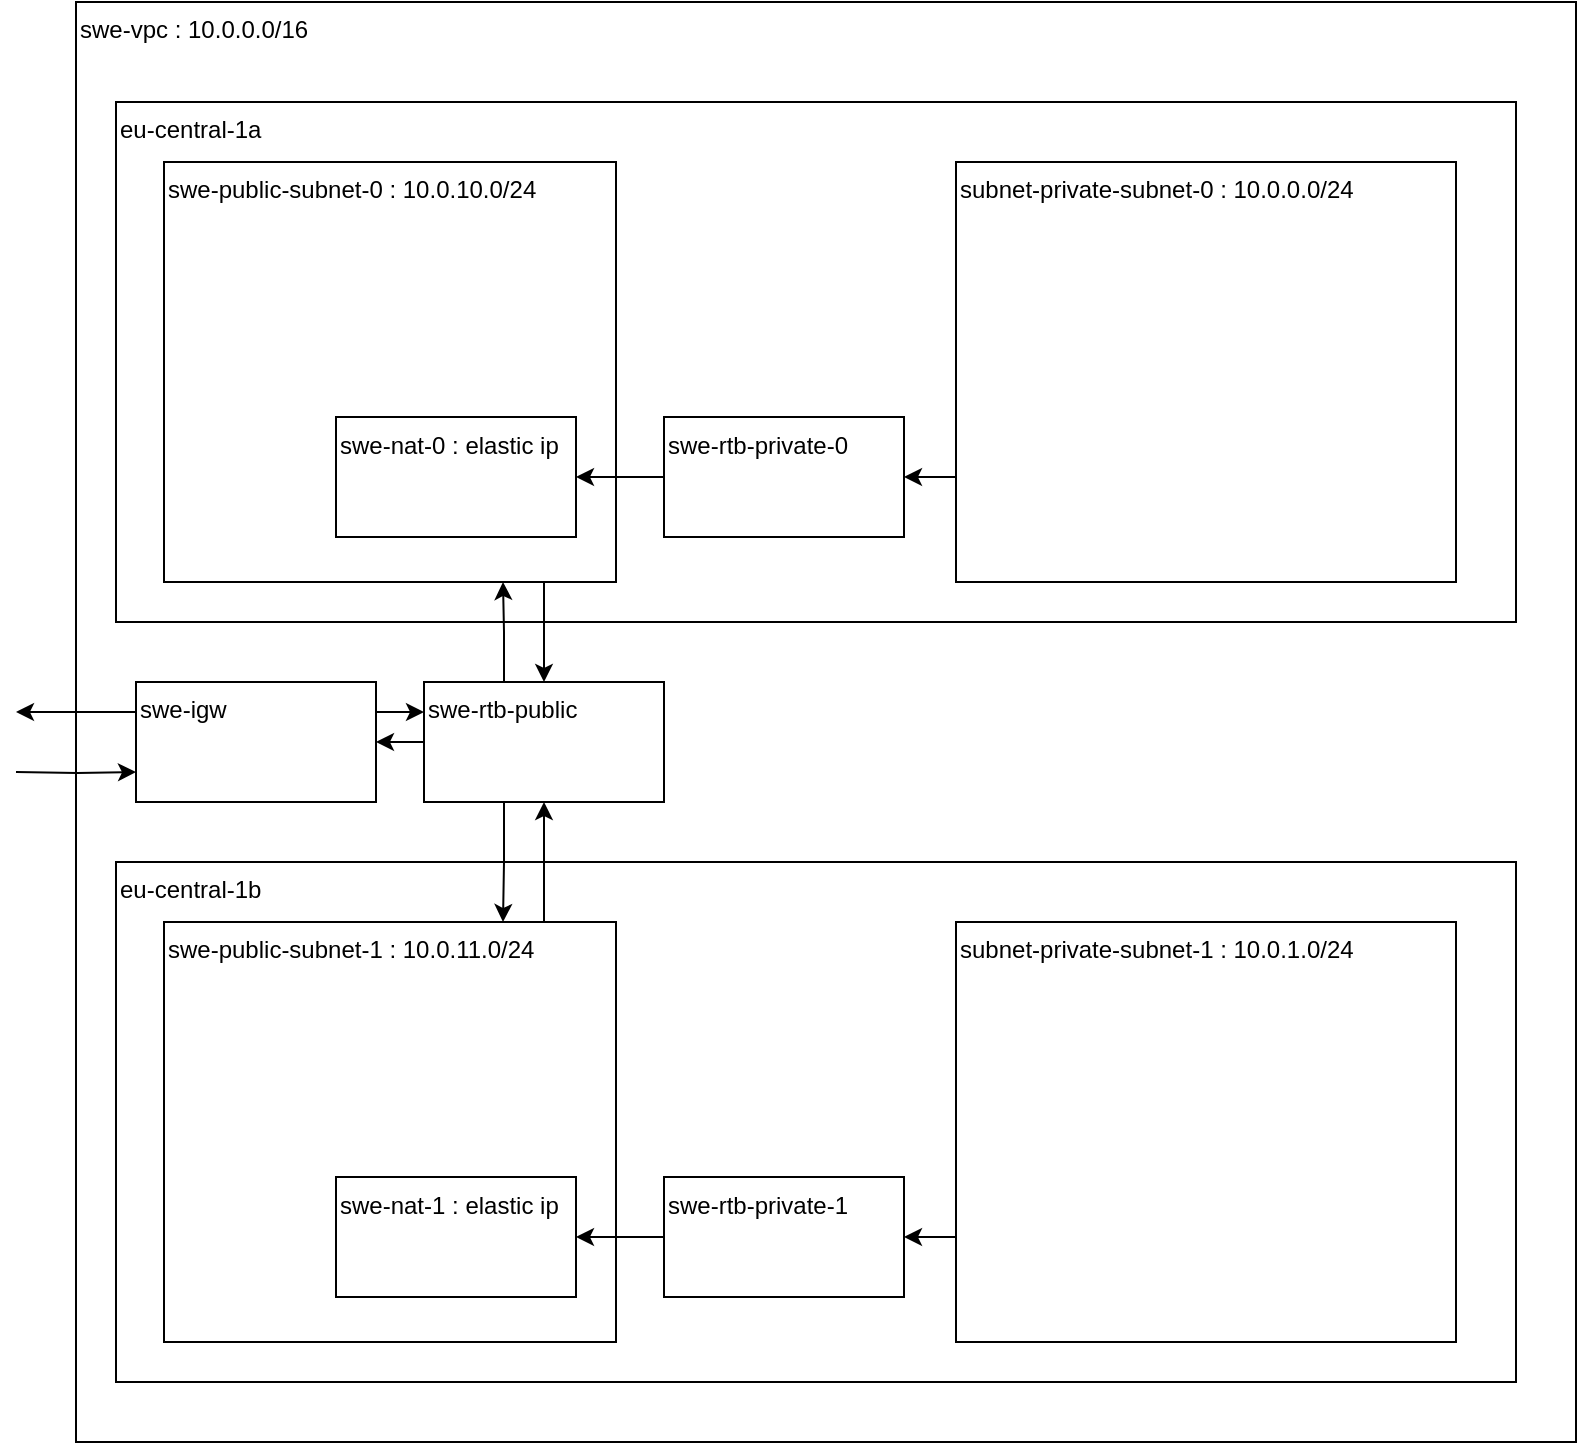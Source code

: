 <mxfile version="15.7.3" type="google"><diagram id="wT9gnu9sSaNGnQSq9TyG" name="Page-1"><mxGraphModel dx="1422" dy="794" grid="1" gridSize="10" guides="1" tooltips="1" connect="1" arrows="1" fold="1" page="1" pageScale="1" pageWidth="827" pageHeight="1169" math="0" shadow="0"><root><mxCell id="0"/><mxCell id="1" parent="0"/><mxCell id="QH-CpSNx0TlsvD2dvriJ-1" value="swe-vpc : 10.0.0.0/16" style="rounded=0;whiteSpace=wrap;html=1;align=left;verticalAlign=top;" vertex="1" parent="1"><mxGeometry x="60" y="150" width="750" height="720" as="geometry"/></mxCell><mxCell id="QH-CpSNx0TlsvD2dvriJ-3" value="eu-central-1a" style="rounded=0;whiteSpace=wrap;html=1;align=left;verticalAlign=top;" vertex="1" parent="1"><mxGeometry x="80" y="200" width="700" height="260" as="geometry"/></mxCell><mxCell id="QH-CpSNx0TlsvD2dvriJ-25" style="edgeStyle=orthogonalEdgeStyle;rounded=0;orthogonalLoop=1;jettySize=auto;html=1;exitX=0.75;exitY=1;exitDx=0;exitDy=0;entryX=0.5;entryY=0;entryDx=0;entryDy=0;" edge="1" parent="1" source="QH-CpSNx0TlsvD2dvriJ-2" target="QH-CpSNx0TlsvD2dvriJ-20"><mxGeometry relative="1" as="geometry"><Array as="points"><mxPoint x="294" y="440"/></Array></mxGeometry></mxCell><mxCell id="QH-CpSNx0TlsvD2dvriJ-2" value="swe-public-subnet-0 : 10.0.10.0/24" style="rounded=0;whiteSpace=wrap;html=1;align=left;verticalAlign=top;" vertex="1" parent="1"><mxGeometry x="104" y="230" width="226" height="210" as="geometry"/></mxCell><mxCell id="QH-CpSNx0TlsvD2dvriJ-9" style="edgeStyle=orthogonalEdgeStyle;rounded=0;orthogonalLoop=1;jettySize=auto;html=1;exitX=0;exitY=0.75;exitDx=0;exitDy=0;entryX=1;entryY=0.5;entryDx=0;entryDy=0;" edge="1" parent="1" source="QH-CpSNx0TlsvD2dvriJ-4" target="QH-CpSNx0TlsvD2dvriJ-6"><mxGeometry relative="1" as="geometry"/></mxCell><mxCell id="QH-CpSNx0TlsvD2dvriJ-4" value="subnet-private-subnet-0 : 10.0.0.0/24" style="rounded=0;whiteSpace=wrap;html=1;align=left;verticalAlign=top;" vertex="1" parent="1"><mxGeometry x="500" y="230" width="250" height="210" as="geometry"/></mxCell><mxCell id="QH-CpSNx0TlsvD2dvriJ-5" value="swe-nat-0 : elastic ip" style="rounded=0;whiteSpace=wrap;html=1;align=left;verticalAlign=top;" vertex="1" parent="1"><mxGeometry x="190" y="357.5" width="120" height="60" as="geometry"/></mxCell><mxCell id="QH-CpSNx0TlsvD2dvriJ-7" style="edgeStyle=orthogonalEdgeStyle;rounded=0;orthogonalLoop=1;jettySize=auto;html=1;exitX=0;exitY=0.5;exitDx=0;exitDy=0;entryX=1;entryY=0.5;entryDx=0;entryDy=0;" edge="1" parent="1" source="QH-CpSNx0TlsvD2dvriJ-6" target="QH-CpSNx0TlsvD2dvriJ-5"><mxGeometry relative="1" as="geometry"/></mxCell><mxCell id="QH-CpSNx0TlsvD2dvriJ-6" value="swe-rtb-private-0" style="rounded=0;whiteSpace=wrap;html=1;align=left;verticalAlign=top;" vertex="1" parent="1"><mxGeometry x="354" y="357.5" width="120" height="60" as="geometry"/></mxCell><mxCell id="QH-CpSNx0TlsvD2dvriJ-11" value="eu-central-1b" style="rounded=0;whiteSpace=wrap;html=1;align=left;verticalAlign=top;" vertex="1" parent="1"><mxGeometry x="80" y="580" width="700" height="260" as="geometry"/></mxCell><mxCell id="QH-CpSNx0TlsvD2dvriJ-24" style="edgeStyle=orthogonalEdgeStyle;rounded=0;orthogonalLoop=1;jettySize=auto;html=1;exitX=0.75;exitY=0;exitDx=0;exitDy=0;entryX=0.5;entryY=1;entryDx=0;entryDy=0;" edge="1" parent="1" source="QH-CpSNx0TlsvD2dvriJ-12" target="QH-CpSNx0TlsvD2dvriJ-20"><mxGeometry relative="1" as="geometry"><Array as="points"><mxPoint x="294" y="610"/></Array></mxGeometry></mxCell><mxCell id="QH-CpSNx0TlsvD2dvriJ-12" value="swe-public-subnet-1 : 10.0.11.0/24" style="rounded=0;whiteSpace=wrap;html=1;align=left;verticalAlign=top;" vertex="1" parent="1"><mxGeometry x="104" y="610" width="226" height="210" as="geometry"/></mxCell><mxCell id="QH-CpSNx0TlsvD2dvriJ-16" style="edgeStyle=orthogonalEdgeStyle;rounded=0;orthogonalLoop=1;jettySize=auto;html=1;exitX=0;exitY=0.75;exitDx=0;exitDy=0;entryX=1;entryY=0.5;entryDx=0;entryDy=0;" edge="1" parent="1" source="QH-CpSNx0TlsvD2dvriJ-13" target="QH-CpSNx0TlsvD2dvriJ-15"><mxGeometry relative="1" as="geometry"/></mxCell><mxCell id="QH-CpSNx0TlsvD2dvriJ-13" value="subnet-private-subnet-1 : 10.0.1.0/24" style="rounded=0;whiteSpace=wrap;html=1;align=left;verticalAlign=top;" vertex="1" parent="1"><mxGeometry x="500" y="610" width="250" height="210" as="geometry"/></mxCell><mxCell id="QH-CpSNx0TlsvD2dvriJ-14" value="swe-nat-1 : elastic ip" style="rounded=0;whiteSpace=wrap;html=1;align=left;verticalAlign=top;" vertex="1" parent="1"><mxGeometry x="190" y="737.5" width="120" height="60" as="geometry"/></mxCell><mxCell id="QH-CpSNx0TlsvD2dvriJ-17" style="edgeStyle=orthogonalEdgeStyle;rounded=0;orthogonalLoop=1;jettySize=auto;html=1;exitX=0;exitY=0.5;exitDx=0;exitDy=0;entryX=1;entryY=0.5;entryDx=0;entryDy=0;" edge="1" parent="1" source="QH-CpSNx0TlsvD2dvriJ-15" target="QH-CpSNx0TlsvD2dvriJ-14"><mxGeometry relative="1" as="geometry"/></mxCell><mxCell id="QH-CpSNx0TlsvD2dvriJ-15" value="swe-rtb-private-1" style="rounded=0;whiteSpace=wrap;html=1;align=left;verticalAlign=top;" vertex="1" parent="1"><mxGeometry x="354" y="737.5" width="120" height="60" as="geometry"/></mxCell><mxCell id="QH-CpSNx0TlsvD2dvriJ-28" style="edgeStyle=orthogonalEdgeStyle;rounded=0;orthogonalLoop=1;jettySize=auto;html=1;exitX=1;exitY=0.25;exitDx=0;exitDy=0;entryX=0;entryY=0.25;entryDx=0;entryDy=0;" edge="1" parent="1" source="QH-CpSNx0TlsvD2dvriJ-18" target="QH-CpSNx0TlsvD2dvriJ-20"><mxGeometry relative="1" as="geometry"/></mxCell><mxCell id="QH-CpSNx0TlsvD2dvriJ-30" style="edgeStyle=orthogonalEdgeStyle;rounded=0;orthogonalLoop=1;jettySize=auto;html=1;exitX=0;exitY=0.25;exitDx=0;exitDy=0;" edge="1" parent="1" source="QH-CpSNx0TlsvD2dvriJ-18"><mxGeometry relative="1" as="geometry"><mxPoint x="30" y="505" as="targetPoint"/></mxGeometry></mxCell><mxCell id="QH-CpSNx0TlsvD2dvriJ-18" value="swe-igw" style="rounded=0;whiteSpace=wrap;html=1;align=left;verticalAlign=top;" vertex="1" parent="1"><mxGeometry x="90" y="490" width="120" height="60" as="geometry"/></mxCell><mxCell id="QH-CpSNx0TlsvD2dvriJ-26" style="edgeStyle=orthogonalEdgeStyle;rounded=0;orthogonalLoop=1;jettySize=auto;html=1;exitX=0.25;exitY=1;exitDx=0;exitDy=0;entryX=0.75;entryY=0;entryDx=0;entryDy=0;" edge="1" parent="1" source="QH-CpSNx0TlsvD2dvriJ-20" target="QH-CpSNx0TlsvD2dvriJ-12"><mxGeometry relative="1" as="geometry"><Array as="points"><mxPoint x="274" y="550"/><mxPoint x="274" y="580"/></Array></mxGeometry></mxCell><mxCell id="QH-CpSNx0TlsvD2dvriJ-27" style="edgeStyle=orthogonalEdgeStyle;rounded=0;orthogonalLoop=1;jettySize=auto;html=1;exitX=0.25;exitY=0;exitDx=0;exitDy=0;entryX=0.75;entryY=1;entryDx=0;entryDy=0;" edge="1" parent="1" source="QH-CpSNx0TlsvD2dvriJ-20" target="QH-CpSNx0TlsvD2dvriJ-2"><mxGeometry relative="1" as="geometry"><Array as="points"><mxPoint x="274" y="490"/><mxPoint x="274" y="465"/></Array></mxGeometry></mxCell><mxCell id="QH-CpSNx0TlsvD2dvriJ-29" style="edgeStyle=orthogonalEdgeStyle;rounded=0;orthogonalLoop=1;jettySize=auto;html=1;exitX=0;exitY=0.5;exitDx=0;exitDy=0;entryX=1;entryY=0.5;entryDx=0;entryDy=0;" edge="1" parent="1" source="QH-CpSNx0TlsvD2dvriJ-20" target="QH-CpSNx0TlsvD2dvriJ-18"><mxGeometry relative="1" as="geometry"/></mxCell><mxCell id="QH-CpSNx0TlsvD2dvriJ-20" value="swe-rtb-public" style="rounded=0;whiteSpace=wrap;html=1;align=left;verticalAlign=top;" vertex="1" parent="1"><mxGeometry x="234" y="490" width="120" height="60" as="geometry"/></mxCell><mxCell id="QH-CpSNx0TlsvD2dvriJ-31" style="edgeStyle=orthogonalEdgeStyle;rounded=0;orthogonalLoop=1;jettySize=auto;html=1;entryX=0;entryY=0.75;entryDx=0;entryDy=0;" edge="1" parent="1" target="QH-CpSNx0TlsvD2dvriJ-18"><mxGeometry relative="1" as="geometry"><mxPoint x="20" y="560" as="targetPoint"/><mxPoint x="30" y="535" as="sourcePoint"/></mxGeometry></mxCell></root></mxGraphModel></diagram></mxfile>